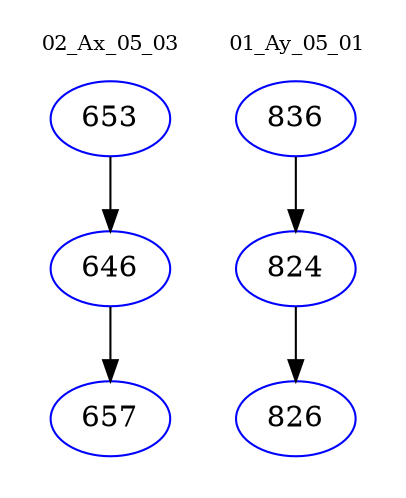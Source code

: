 digraph{
subgraph cluster_0 {
color = white
label = "02_Ax_05_03";
fontsize=10;
T0_653 [label="653", color="blue"]
T0_653 -> T0_646 [color="black"]
T0_646 [label="646", color="blue"]
T0_646 -> T0_657 [color="black"]
T0_657 [label="657", color="blue"]
}
subgraph cluster_1 {
color = white
label = "01_Ay_05_01";
fontsize=10;
T1_836 [label="836", color="blue"]
T1_836 -> T1_824 [color="black"]
T1_824 [label="824", color="blue"]
T1_824 -> T1_826 [color="black"]
T1_826 [label="826", color="blue"]
}
}
